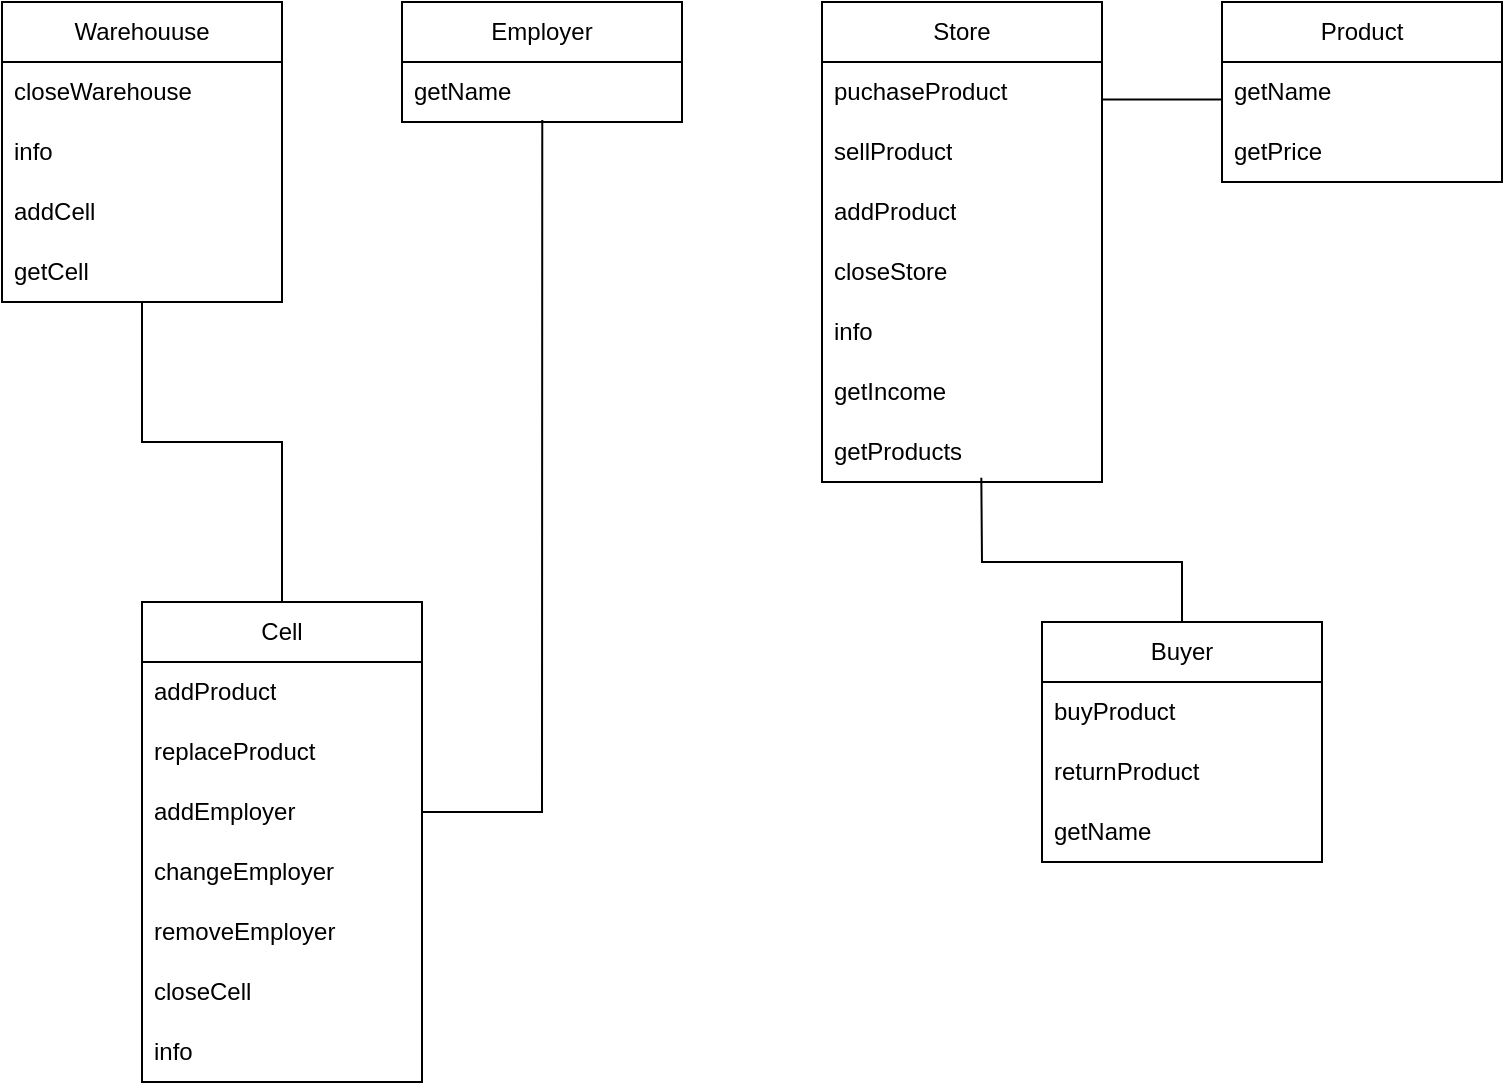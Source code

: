 <mxfile version="27.0.2">
  <diagram id="C5RBs43oDa-KdzZeNtuy" name="Page-1">
    <mxGraphModel dx="996" dy="760" grid="1" gridSize="10" guides="1" tooltips="1" connect="1" arrows="1" fold="1" page="1" pageScale="1" pageWidth="827" pageHeight="1169" math="0" shadow="0">
      <root>
        <mxCell id="WIyWlLk6GJQsqaUBKTNV-0" />
        <mxCell id="WIyWlLk6GJQsqaUBKTNV-1" parent="WIyWlLk6GJQsqaUBKTNV-0" />
        <mxCell id="Okum2DfWcgrL8_U8K36M-2" value="Warehouuse" style="swimlane;fontStyle=0;childLayout=stackLayout;horizontal=1;startSize=30;horizontalStack=0;resizeParent=1;resizeParentMax=0;resizeLast=0;collapsible=1;marginBottom=0;whiteSpace=wrap;html=1;" vertex="1" parent="WIyWlLk6GJQsqaUBKTNV-1">
          <mxGeometry x="50" y="200" width="140" height="150" as="geometry" />
        </mxCell>
        <mxCell id="Okum2DfWcgrL8_U8K36M-3" value="closeWarehouse" style="text;strokeColor=none;fillColor=none;align=left;verticalAlign=middle;spacingLeft=4;spacingRight=4;overflow=hidden;points=[[0,0.5],[1,0.5]];portConstraint=eastwest;rotatable=0;whiteSpace=wrap;html=1;" vertex="1" parent="Okum2DfWcgrL8_U8K36M-2">
          <mxGeometry y="30" width="140" height="30" as="geometry" />
        </mxCell>
        <mxCell id="Okum2DfWcgrL8_U8K36M-4" value="info" style="text;strokeColor=none;fillColor=none;align=left;verticalAlign=middle;spacingLeft=4;spacingRight=4;overflow=hidden;points=[[0,0.5],[1,0.5]];portConstraint=eastwest;rotatable=0;whiteSpace=wrap;html=1;" vertex="1" parent="Okum2DfWcgrL8_U8K36M-2">
          <mxGeometry y="60" width="140" height="30" as="geometry" />
        </mxCell>
        <mxCell id="Okum2DfWcgrL8_U8K36M-14" value="addCell" style="text;strokeColor=none;fillColor=none;align=left;verticalAlign=middle;spacingLeft=4;spacingRight=4;overflow=hidden;points=[[0,0.5],[1,0.5]];portConstraint=eastwest;rotatable=0;whiteSpace=wrap;html=1;" vertex="1" parent="Okum2DfWcgrL8_U8K36M-2">
          <mxGeometry y="90" width="140" height="30" as="geometry" />
        </mxCell>
        <mxCell id="Okum2DfWcgrL8_U8K36M-5" value="getCell" style="text;strokeColor=none;fillColor=none;align=left;verticalAlign=middle;spacingLeft=4;spacingRight=4;overflow=hidden;points=[[0,0.5],[1,0.5]];portConstraint=eastwest;rotatable=0;whiteSpace=wrap;html=1;" vertex="1" parent="Okum2DfWcgrL8_U8K36M-2">
          <mxGeometry y="120" width="140" height="30" as="geometry" />
        </mxCell>
        <mxCell id="Okum2DfWcgrL8_U8K36M-7" value="Store" style="swimlane;fontStyle=0;childLayout=stackLayout;horizontal=1;startSize=30;horizontalStack=0;resizeParent=1;resizeParentMax=0;resizeLast=0;collapsible=1;marginBottom=0;whiteSpace=wrap;html=1;" vertex="1" parent="WIyWlLk6GJQsqaUBKTNV-1">
          <mxGeometry x="460" y="200" width="140" height="240" as="geometry" />
        </mxCell>
        <mxCell id="Okum2DfWcgrL8_U8K36M-8" value="puchaseProduct" style="text;strokeColor=none;fillColor=none;align=left;verticalAlign=middle;spacingLeft=4;spacingRight=4;overflow=hidden;points=[[0,0.5],[1,0.5]];portConstraint=eastwest;rotatable=0;whiteSpace=wrap;html=1;" vertex="1" parent="Okum2DfWcgrL8_U8K36M-7">
          <mxGeometry y="30" width="140" height="30" as="geometry" />
        </mxCell>
        <mxCell id="Okum2DfWcgrL8_U8K36M-11" value="sellProduct" style="text;strokeColor=none;fillColor=none;align=left;verticalAlign=middle;spacingLeft=4;spacingRight=4;overflow=hidden;points=[[0,0.5],[1,0.5]];portConstraint=eastwest;rotatable=0;whiteSpace=wrap;html=1;" vertex="1" parent="Okum2DfWcgrL8_U8K36M-7">
          <mxGeometry y="60" width="140" height="30" as="geometry" />
        </mxCell>
        <mxCell id="Okum2DfWcgrL8_U8K36M-9" value="addProduct" style="text;strokeColor=none;fillColor=none;align=left;verticalAlign=middle;spacingLeft=4;spacingRight=4;overflow=hidden;points=[[0,0.5],[1,0.5]];portConstraint=eastwest;rotatable=0;whiteSpace=wrap;html=1;" vertex="1" parent="Okum2DfWcgrL8_U8K36M-7">
          <mxGeometry y="90" width="140" height="30" as="geometry" />
        </mxCell>
        <mxCell id="Okum2DfWcgrL8_U8K36M-10" value="closeStore" style="text;strokeColor=none;fillColor=none;align=left;verticalAlign=middle;spacingLeft=4;spacingRight=4;overflow=hidden;points=[[0,0.5],[1,0.5]];portConstraint=eastwest;rotatable=0;whiteSpace=wrap;html=1;" vertex="1" parent="Okum2DfWcgrL8_U8K36M-7">
          <mxGeometry y="120" width="140" height="30" as="geometry" />
        </mxCell>
        <mxCell id="Okum2DfWcgrL8_U8K36M-12" value="info" style="text;strokeColor=none;fillColor=none;align=left;verticalAlign=middle;spacingLeft=4;spacingRight=4;overflow=hidden;points=[[0,0.5],[1,0.5]];portConstraint=eastwest;rotatable=0;whiteSpace=wrap;html=1;" vertex="1" parent="Okum2DfWcgrL8_U8K36M-7">
          <mxGeometry y="150" width="140" height="30" as="geometry" />
        </mxCell>
        <mxCell id="Okum2DfWcgrL8_U8K36M-15" value="getIncome" style="text;strokeColor=none;fillColor=none;align=left;verticalAlign=middle;spacingLeft=4;spacingRight=4;overflow=hidden;points=[[0,0.5],[1,0.5]];portConstraint=eastwest;rotatable=0;whiteSpace=wrap;html=1;" vertex="1" parent="Okum2DfWcgrL8_U8K36M-7">
          <mxGeometry y="180" width="140" height="30" as="geometry" />
        </mxCell>
        <mxCell id="Okum2DfWcgrL8_U8K36M-16" value="getProducts" style="text;strokeColor=none;fillColor=none;align=left;verticalAlign=middle;spacingLeft=4;spacingRight=4;overflow=hidden;points=[[0,0.5],[1,0.5]];portConstraint=eastwest;rotatable=0;whiteSpace=wrap;html=1;" vertex="1" parent="Okum2DfWcgrL8_U8K36M-7">
          <mxGeometry y="210" width="140" height="30" as="geometry" />
        </mxCell>
        <mxCell id="Okum2DfWcgrL8_U8K36M-17" value="Employer" style="swimlane;fontStyle=0;childLayout=stackLayout;horizontal=1;startSize=30;horizontalStack=0;resizeParent=1;resizeParentMax=0;resizeLast=0;collapsible=1;marginBottom=0;whiteSpace=wrap;html=1;" vertex="1" parent="WIyWlLk6GJQsqaUBKTNV-1">
          <mxGeometry x="250" y="200" width="140" height="60" as="geometry" />
        </mxCell>
        <mxCell id="Okum2DfWcgrL8_U8K36M-18" value="getName" style="text;strokeColor=none;fillColor=none;align=left;verticalAlign=middle;spacingLeft=4;spacingRight=4;overflow=hidden;points=[[0,0.5],[1,0.5]];portConstraint=eastwest;rotatable=0;whiteSpace=wrap;html=1;" vertex="1" parent="Okum2DfWcgrL8_U8K36M-17">
          <mxGeometry y="30" width="140" height="30" as="geometry" />
        </mxCell>
        <mxCell id="Okum2DfWcgrL8_U8K36M-21" value="Product" style="swimlane;fontStyle=0;childLayout=stackLayout;horizontal=1;startSize=30;horizontalStack=0;resizeParent=1;resizeParentMax=0;resizeLast=0;collapsible=1;marginBottom=0;whiteSpace=wrap;html=1;" vertex="1" parent="WIyWlLk6GJQsqaUBKTNV-1">
          <mxGeometry x="660" y="200" width="140" height="90" as="geometry" />
        </mxCell>
        <mxCell id="Okum2DfWcgrL8_U8K36M-22" value="getName" style="text;strokeColor=none;fillColor=none;align=left;verticalAlign=middle;spacingLeft=4;spacingRight=4;overflow=hidden;points=[[0,0.5],[1,0.5]];portConstraint=eastwest;rotatable=0;whiteSpace=wrap;html=1;" vertex="1" parent="Okum2DfWcgrL8_U8K36M-21">
          <mxGeometry y="30" width="140" height="30" as="geometry" />
        </mxCell>
        <mxCell id="Okum2DfWcgrL8_U8K36M-23" value="getPrice" style="text;strokeColor=none;fillColor=none;align=left;verticalAlign=middle;spacingLeft=4;spacingRight=4;overflow=hidden;points=[[0,0.5],[1,0.5]];portConstraint=eastwest;rotatable=0;whiteSpace=wrap;html=1;" vertex="1" parent="Okum2DfWcgrL8_U8K36M-21">
          <mxGeometry y="60" width="140" height="30" as="geometry" />
        </mxCell>
        <mxCell id="Okum2DfWcgrL8_U8K36M-25" value="Cell" style="swimlane;fontStyle=0;childLayout=stackLayout;horizontal=1;startSize=30;horizontalStack=0;resizeParent=1;resizeParentMax=0;resizeLast=0;collapsible=1;marginBottom=0;whiteSpace=wrap;html=1;" vertex="1" parent="WIyWlLk6GJQsqaUBKTNV-1">
          <mxGeometry x="120" y="500" width="140" height="240" as="geometry" />
        </mxCell>
        <mxCell id="Okum2DfWcgrL8_U8K36M-26" value="addProduct" style="text;strokeColor=none;fillColor=none;align=left;verticalAlign=middle;spacingLeft=4;spacingRight=4;overflow=hidden;points=[[0,0.5],[1,0.5]];portConstraint=eastwest;rotatable=0;whiteSpace=wrap;html=1;" vertex="1" parent="Okum2DfWcgrL8_U8K36M-25">
          <mxGeometry y="30" width="140" height="30" as="geometry" />
        </mxCell>
        <mxCell id="Okum2DfWcgrL8_U8K36M-27" value="replaceProduct" style="text;strokeColor=none;fillColor=none;align=left;verticalAlign=middle;spacingLeft=4;spacingRight=4;overflow=hidden;points=[[0,0.5],[1,0.5]];portConstraint=eastwest;rotatable=0;whiteSpace=wrap;html=1;" vertex="1" parent="Okum2DfWcgrL8_U8K36M-25">
          <mxGeometry y="60" width="140" height="30" as="geometry" />
        </mxCell>
        <mxCell id="Okum2DfWcgrL8_U8K36M-28" value="addEmployer" style="text;strokeColor=none;fillColor=none;align=left;verticalAlign=middle;spacingLeft=4;spacingRight=4;overflow=hidden;points=[[0,0.5],[1,0.5]];portConstraint=eastwest;rotatable=0;whiteSpace=wrap;html=1;" vertex="1" parent="Okum2DfWcgrL8_U8K36M-25">
          <mxGeometry y="90" width="140" height="30" as="geometry" />
        </mxCell>
        <mxCell id="Okum2DfWcgrL8_U8K36M-29" value="changeEmployer" style="text;strokeColor=none;fillColor=none;align=left;verticalAlign=middle;spacingLeft=4;spacingRight=4;overflow=hidden;points=[[0,0.5],[1,0.5]];portConstraint=eastwest;rotatable=0;whiteSpace=wrap;html=1;" vertex="1" parent="Okum2DfWcgrL8_U8K36M-25">
          <mxGeometry y="120" width="140" height="30" as="geometry" />
        </mxCell>
        <mxCell id="Okum2DfWcgrL8_U8K36M-30" value="removeEmployer" style="text;strokeColor=none;fillColor=none;align=left;verticalAlign=middle;spacingLeft=4;spacingRight=4;overflow=hidden;points=[[0,0.5],[1,0.5]];portConstraint=eastwest;rotatable=0;whiteSpace=wrap;html=1;" vertex="1" parent="Okum2DfWcgrL8_U8K36M-25">
          <mxGeometry y="150" width="140" height="30" as="geometry" />
        </mxCell>
        <mxCell id="Okum2DfWcgrL8_U8K36M-31" value="closeCell" style="text;strokeColor=none;fillColor=none;align=left;verticalAlign=middle;spacingLeft=4;spacingRight=4;overflow=hidden;points=[[0,0.5],[1,0.5]];portConstraint=eastwest;rotatable=0;whiteSpace=wrap;html=1;" vertex="1" parent="Okum2DfWcgrL8_U8K36M-25">
          <mxGeometry y="180" width="140" height="30" as="geometry" />
        </mxCell>
        <mxCell id="Okum2DfWcgrL8_U8K36M-32" value="info" style="text;strokeColor=none;fillColor=none;align=left;verticalAlign=middle;spacingLeft=4;spacingRight=4;overflow=hidden;points=[[0,0.5],[1,0.5]];portConstraint=eastwest;rotatable=0;whiteSpace=wrap;html=1;" vertex="1" parent="Okum2DfWcgrL8_U8K36M-25">
          <mxGeometry y="210" width="140" height="30" as="geometry" />
        </mxCell>
        <mxCell id="Okum2DfWcgrL8_U8K36M-33" value="Buyer" style="swimlane;fontStyle=0;childLayout=stackLayout;horizontal=1;startSize=30;horizontalStack=0;resizeParent=1;resizeParentMax=0;resizeLast=0;collapsible=1;marginBottom=0;whiteSpace=wrap;html=1;" vertex="1" parent="WIyWlLk6GJQsqaUBKTNV-1">
          <mxGeometry x="570" y="510" width="140" height="120" as="geometry" />
        </mxCell>
        <mxCell id="Okum2DfWcgrL8_U8K36M-34" value="buyProduct" style="text;strokeColor=none;fillColor=none;align=left;verticalAlign=middle;spacingLeft=4;spacingRight=4;overflow=hidden;points=[[0,0.5],[1,0.5]];portConstraint=eastwest;rotatable=0;whiteSpace=wrap;html=1;" vertex="1" parent="Okum2DfWcgrL8_U8K36M-33">
          <mxGeometry y="30" width="140" height="30" as="geometry" />
        </mxCell>
        <mxCell id="Okum2DfWcgrL8_U8K36M-35" value="returnProduct" style="text;strokeColor=none;fillColor=none;align=left;verticalAlign=middle;spacingLeft=4;spacingRight=4;overflow=hidden;points=[[0,0.5],[1,0.5]];portConstraint=eastwest;rotatable=0;whiteSpace=wrap;html=1;" vertex="1" parent="Okum2DfWcgrL8_U8K36M-33">
          <mxGeometry y="60" width="140" height="30" as="geometry" />
        </mxCell>
        <mxCell id="Okum2DfWcgrL8_U8K36M-36" value="getName" style="text;strokeColor=none;fillColor=none;align=left;verticalAlign=middle;spacingLeft=4;spacingRight=4;overflow=hidden;points=[[0,0.5],[1,0.5]];portConstraint=eastwest;rotatable=0;whiteSpace=wrap;html=1;" vertex="1" parent="Okum2DfWcgrL8_U8K36M-33">
          <mxGeometry y="90" width="140" height="30" as="geometry" />
        </mxCell>
        <mxCell id="Okum2DfWcgrL8_U8K36M-37" value="" style="endArrow=none;html=1;rounded=0;entryX=0.5;entryY=1;entryDx=0;entryDy=0;exitX=0.5;exitY=0;exitDx=0;exitDy=0;" edge="1" parent="WIyWlLk6GJQsqaUBKTNV-1" source="Okum2DfWcgrL8_U8K36M-25" target="Okum2DfWcgrL8_U8K36M-2">
          <mxGeometry width="50" height="50" relative="1" as="geometry">
            <mxPoint x="390" y="440" as="sourcePoint" />
            <mxPoint x="440" y="390" as="targetPoint" />
            <Array as="points">
              <mxPoint x="190" y="420" />
              <mxPoint x="120" y="420" />
            </Array>
          </mxGeometry>
        </mxCell>
        <mxCell id="Okum2DfWcgrL8_U8K36M-40" value="" style="endArrow=none;html=1;rounded=0;exitX=1;exitY=0.5;exitDx=0;exitDy=0;entryX=0.501;entryY=0.967;entryDx=0;entryDy=0;entryPerimeter=0;" edge="1" parent="WIyWlLk6GJQsqaUBKTNV-1" source="Okum2DfWcgrL8_U8K36M-28" target="Okum2DfWcgrL8_U8K36M-18">
          <mxGeometry width="50" height="50" relative="1" as="geometry">
            <mxPoint x="470" y="410" as="sourcePoint" />
            <mxPoint x="520" y="360" as="targetPoint" />
            <Array as="points">
              <mxPoint x="320" y="605" />
            </Array>
          </mxGeometry>
        </mxCell>
        <mxCell id="Okum2DfWcgrL8_U8K36M-41" value="" style="endArrow=none;html=1;rounded=0;exitX=0.997;exitY=0.626;exitDx=0;exitDy=0;exitPerimeter=0;entryX=-0.003;entryY=0.626;entryDx=0;entryDy=0;entryPerimeter=0;" edge="1" parent="WIyWlLk6GJQsqaUBKTNV-1" source="Okum2DfWcgrL8_U8K36M-8" target="Okum2DfWcgrL8_U8K36M-22">
          <mxGeometry width="50" height="50" relative="1" as="geometry">
            <mxPoint x="580" y="460" as="sourcePoint" />
            <mxPoint x="630" y="410" as="targetPoint" />
          </mxGeometry>
        </mxCell>
        <mxCell id="Okum2DfWcgrL8_U8K36M-42" value="" style="endArrow=none;html=1;rounded=0;entryX=0.569;entryY=0.929;entryDx=0;entryDy=0;entryPerimeter=0;exitX=0.5;exitY=0;exitDx=0;exitDy=0;" edge="1" parent="WIyWlLk6GJQsqaUBKTNV-1" source="Okum2DfWcgrL8_U8K36M-33" target="Okum2DfWcgrL8_U8K36M-16">
          <mxGeometry width="50" height="50" relative="1" as="geometry">
            <mxPoint x="580" y="490" as="sourcePoint" />
            <mxPoint x="630" y="440" as="targetPoint" />
            <Array as="points">
              <mxPoint x="640" y="480" />
              <mxPoint x="540" y="480" />
            </Array>
          </mxGeometry>
        </mxCell>
      </root>
    </mxGraphModel>
  </diagram>
</mxfile>
